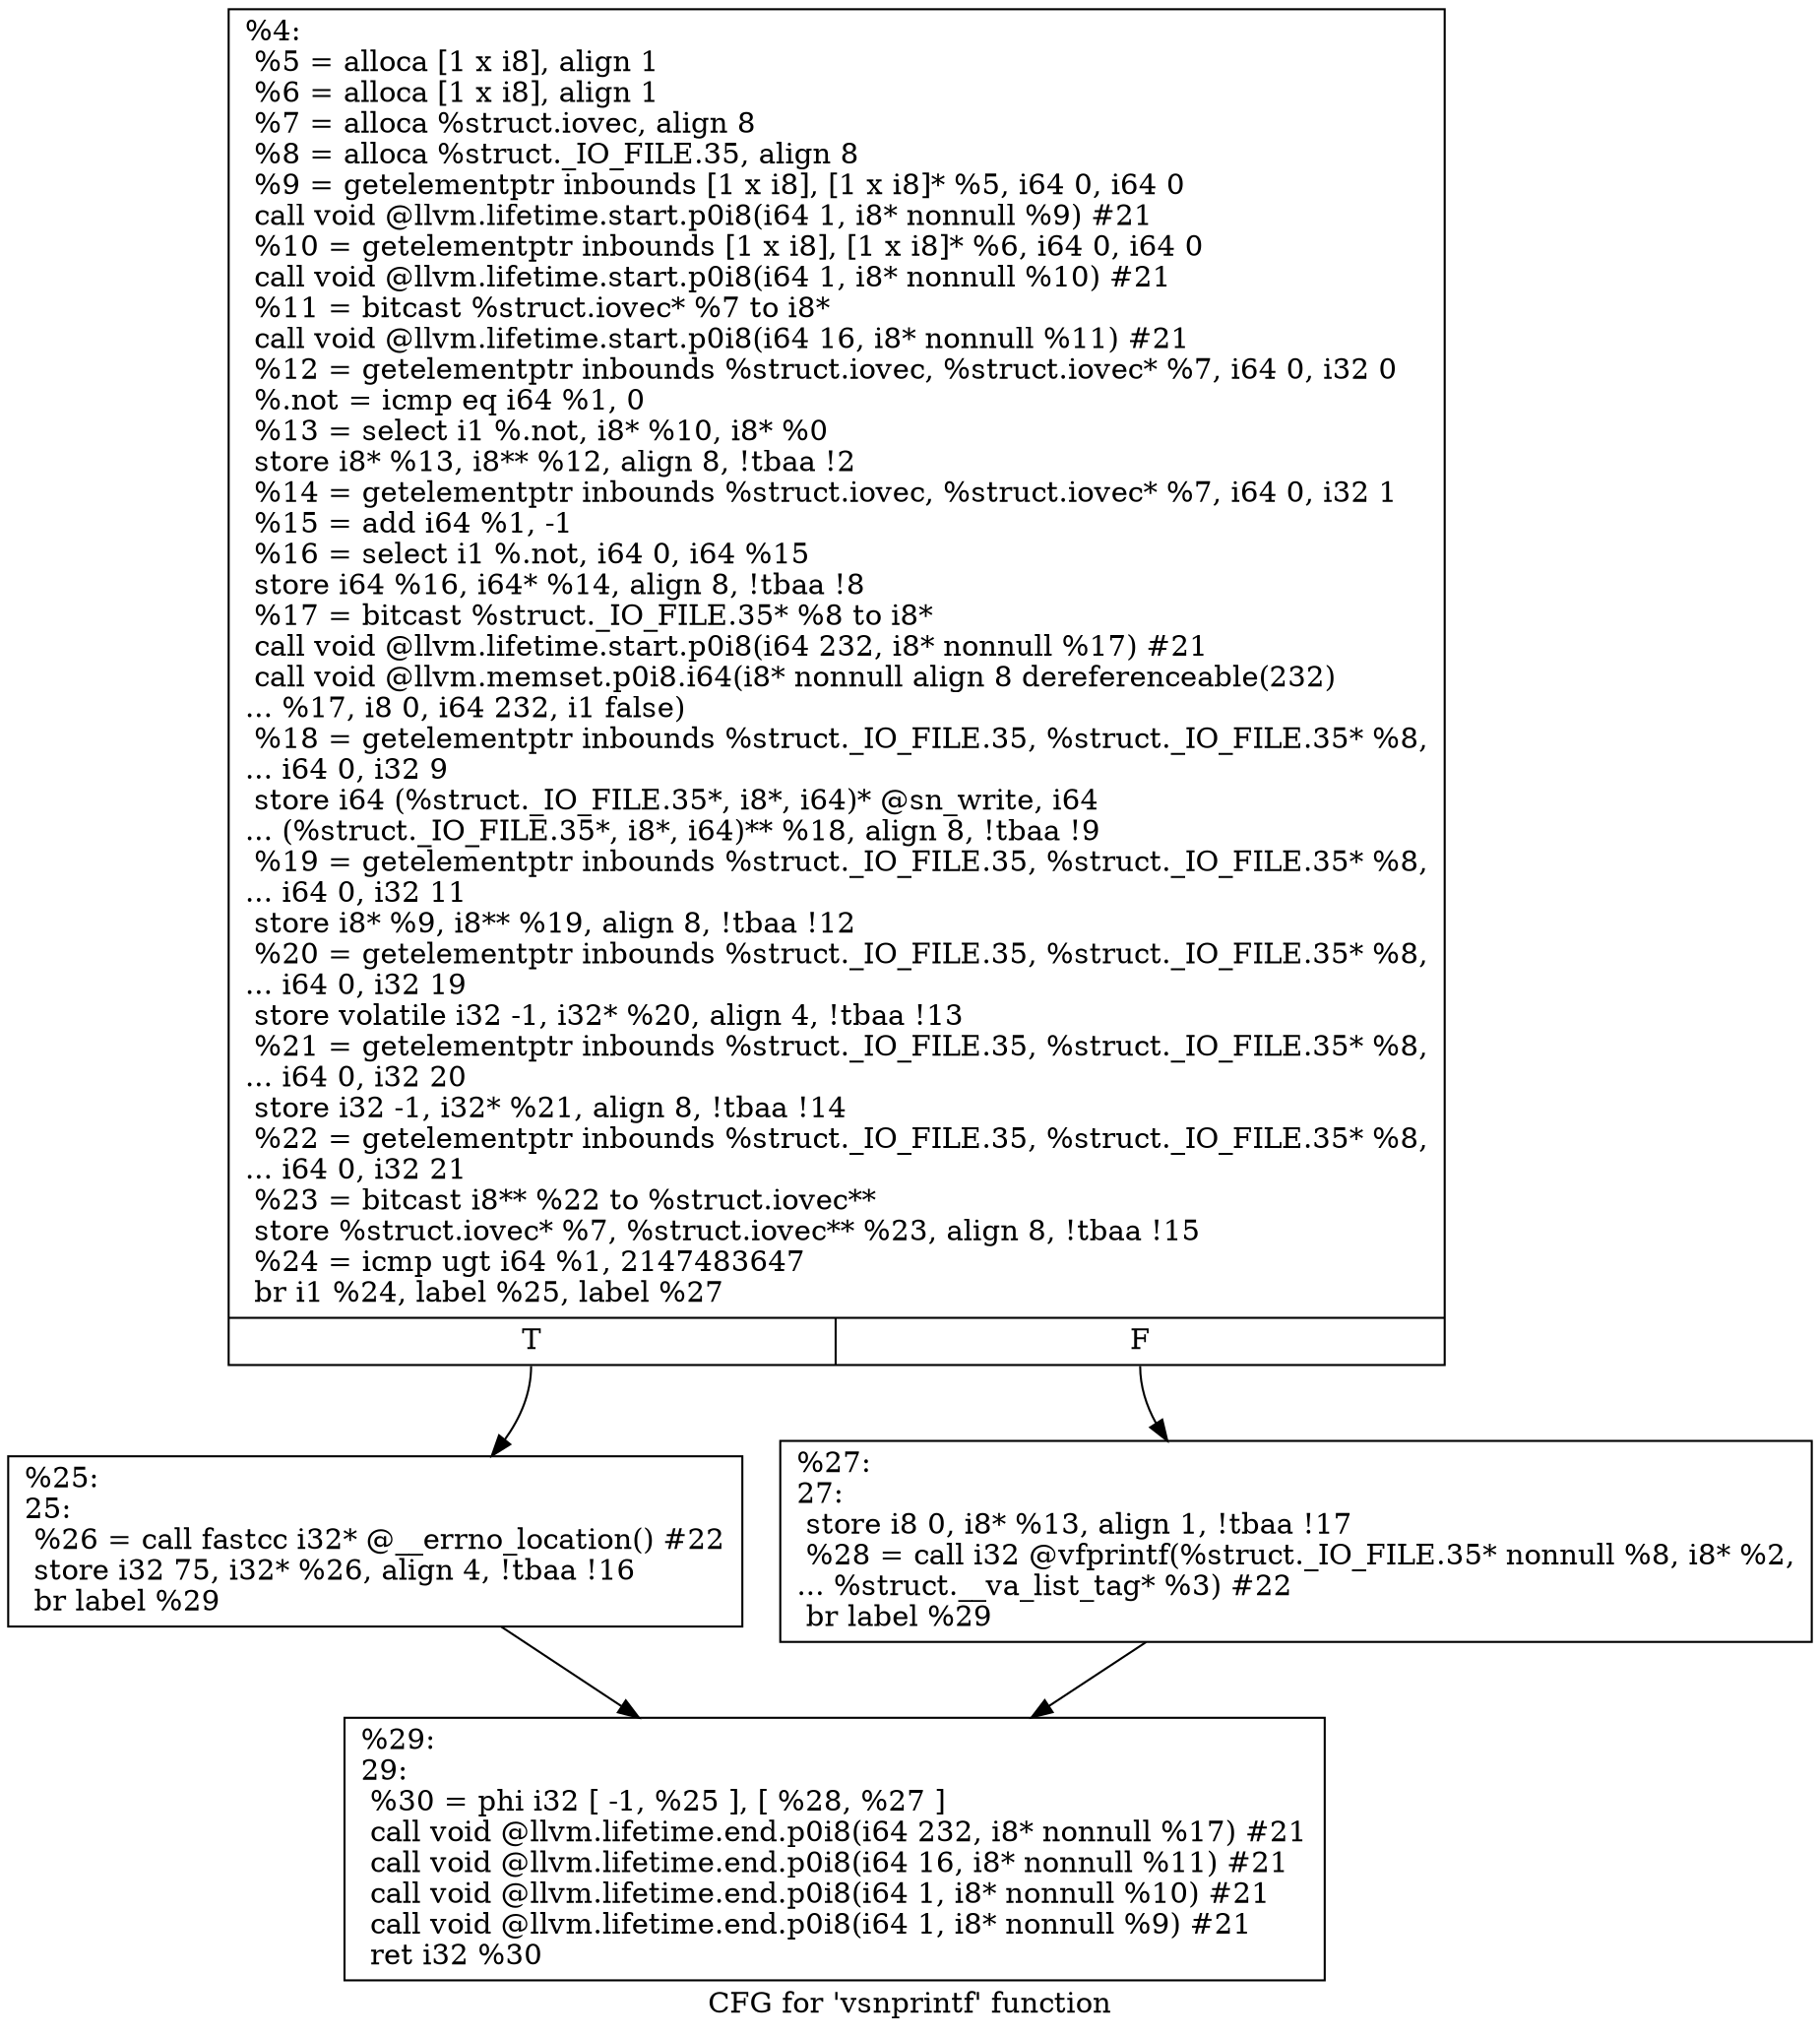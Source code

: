 digraph "CFG for 'vsnprintf' function" {
	label="CFG for 'vsnprintf' function";

	Node0x293eda0 [shape=record,label="{%4:\l  %5 = alloca [1 x i8], align 1\l  %6 = alloca [1 x i8], align 1\l  %7 = alloca %struct.iovec, align 8\l  %8 = alloca %struct._IO_FILE.35, align 8\l  %9 = getelementptr inbounds [1 x i8], [1 x i8]* %5, i64 0, i64 0\l  call void @llvm.lifetime.start.p0i8(i64 1, i8* nonnull %9) #21\l  %10 = getelementptr inbounds [1 x i8], [1 x i8]* %6, i64 0, i64 0\l  call void @llvm.lifetime.start.p0i8(i64 1, i8* nonnull %10) #21\l  %11 = bitcast %struct.iovec* %7 to i8*\l  call void @llvm.lifetime.start.p0i8(i64 16, i8* nonnull %11) #21\l  %12 = getelementptr inbounds %struct.iovec, %struct.iovec* %7, i64 0, i32 0\l  %.not = icmp eq i64 %1, 0\l  %13 = select i1 %.not, i8* %10, i8* %0\l  store i8* %13, i8** %12, align 8, !tbaa !2\l  %14 = getelementptr inbounds %struct.iovec, %struct.iovec* %7, i64 0, i32 1\l  %15 = add i64 %1, -1\l  %16 = select i1 %.not, i64 0, i64 %15\l  store i64 %16, i64* %14, align 8, !tbaa !8\l  %17 = bitcast %struct._IO_FILE.35* %8 to i8*\l  call void @llvm.lifetime.start.p0i8(i64 232, i8* nonnull %17) #21\l  call void @llvm.memset.p0i8.i64(i8* nonnull align 8 dereferenceable(232)\l... %17, i8 0, i64 232, i1 false)\l  %18 = getelementptr inbounds %struct._IO_FILE.35, %struct._IO_FILE.35* %8,\l... i64 0, i32 9\l  store i64 (%struct._IO_FILE.35*, i8*, i64)* @sn_write, i64\l... (%struct._IO_FILE.35*, i8*, i64)** %18, align 8, !tbaa !9\l  %19 = getelementptr inbounds %struct._IO_FILE.35, %struct._IO_FILE.35* %8,\l... i64 0, i32 11\l  store i8* %9, i8** %19, align 8, !tbaa !12\l  %20 = getelementptr inbounds %struct._IO_FILE.35, %struct._IO_FILE.35* %8,\l... i64 0, i32 19\l  store volatile i32 -1, i32* %20, align 4, !tbaa !13\l  %21 = getelementptr inbounds %struct._IO_FILE.35, %struct._IO_FILE.35* %8,\l... i64 0, i32 20\l  store i32 -1, i32* %21, align 8, !tbaa !14\l  %22 = getelementptr inbounds %struct._IO_FILE.35, %struct._IO_FILE.35* %8,\l... i64 0, i32 21\l  %23 = bitcast i8** %22 to %struct.iovec**\l  store %struct.iovec* %7, %struct.iovec** %23, align 8, !tbaa !15\l  %24 = icmp ugt i64 %1, 2147483647\l  br i1 %24, label %25, label %27\l|{<s0>T|<s1>F}}"];
	Node0x293eda0:s0 -> Node0x2940a70;
	Node0x293eda0:s1 -> Node0x2940ac0;
	Node0x2940a70 [shape=record,label="{%25:\l25:                                               \l  %26 = call fastcc i32* @__errno_location() #22\l  store i32 75, i32* %26, align 4, !tbaa !16\l  br label %29\l}"];
	Node0x2940a70 -> Node0x2940b10;
	Node0x2940ac0 [shape=record,label="{%27:\l27:                                               \l  store i8 0, i8* %13, align 1, !tbaa !17\l  %28 = call i32 @vfprintf(%struct._IO_FILE.35* nonnull %8, i8* %2,\l... %struct.__va_list_tag* %3) #22\l  br label %29\l}"];
	Node0x2940ac0 -> Node0x2940b10;
	Node0x2940b10 [shape=record,label="{%29:\l29:                                               \l  %30 = phi i32 [ -1, %25 ], [ %28, %27 ]\l  call void @llvm.lifetime.end.p0i8(i64 232, i8* nonnull %17) #21\l  call void @llvm.lifetime.end.p0i8(i64 16, i8* nonnull %11) #21\l  call void @llvm.lifetime.end.p0i8(i64 1, i8* nonnull %10) #21\l  call void @llvm.lifetime.end.p0i8(i64 1, i8* nonnull %9) #21\l  ret i32 %30\l}"];
}
